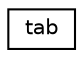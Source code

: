 digraph "Graphical Class Hierarchy"
{
  edge [fontname="Helvetica",fontsize="10",labelfontname="Helvetica",labelfontsize="10"];
  node [fontname="Helvetica",fontsize="10",shape=record];
  rankdir="LR";
  Node1 [label="tab",height=0.2,width=0.4,color="black", fillcolor="white", style="filled",URL="$structtab.html"];
}

